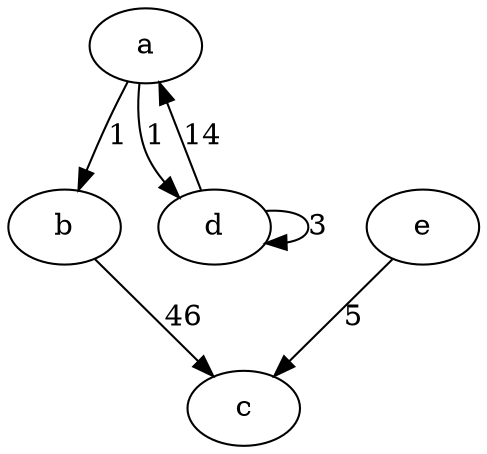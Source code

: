 digraph G {
	a -> b [label = 1];
	d -> a [label = 14];
	a -> d [label = 1];
	b -> c [label = 46];
	e -> c [label = 5];
	d -> d [label = 3];
}